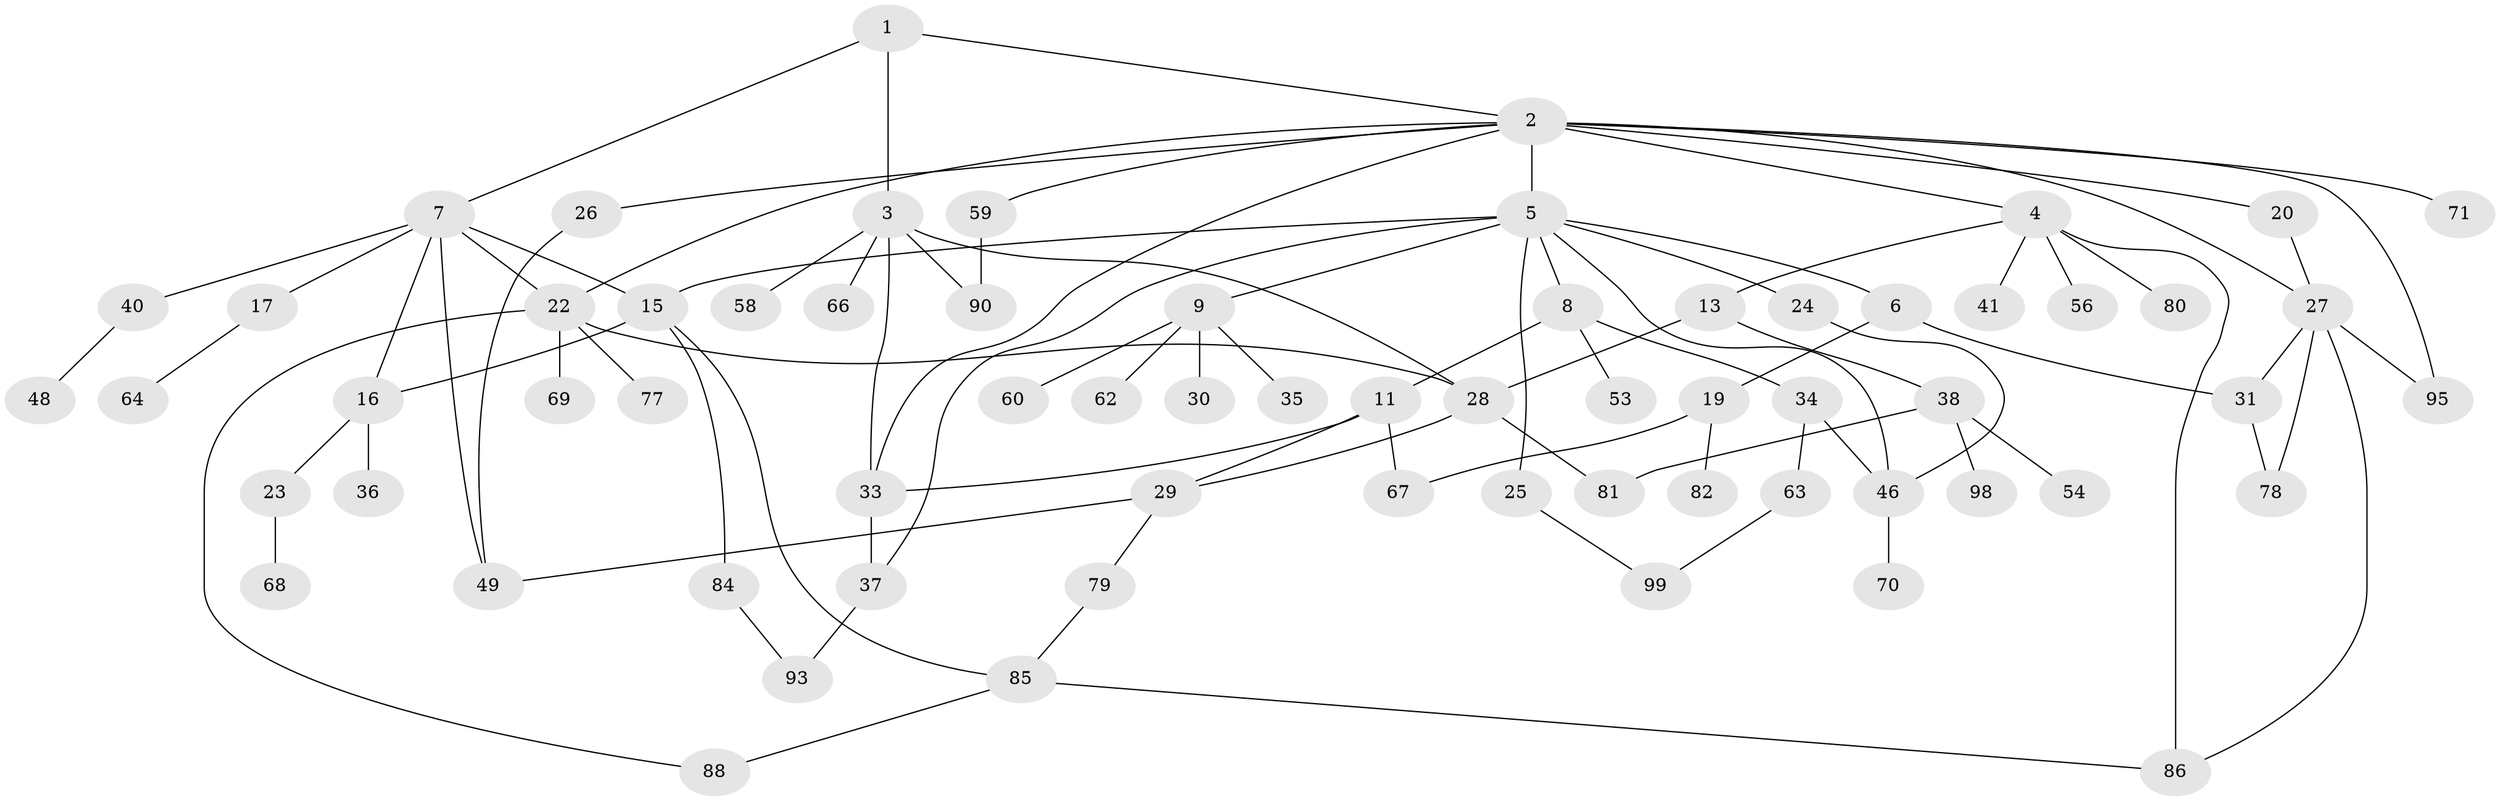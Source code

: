 // original degree distribution, {4: 0.12, 7: 0.01, 3: 0.18, 5: 0.07, 8: 0.01, 2: 0.27, 6: 0.02, 1: 0.32}
// Generated by graph-tools (version 1.1) at 2025/11/02/21/25 10:11:06]
// undirected, 67 vertices, 92 edges
graph export_dot {
graph [start="1"]
  node [color=gray90,style=filled];
  1 [super="+92"];
  2 [super="+14"];
  3 [super="+18"];
  4 [super="+50"];
  5 [super="+21"];
  6 [super="+100"];
  7 [super="+10"];
  8 [super="+76"];
  9 [super="+12"];
  11 [super="+97"];
  13;
  15 [super="+42"];
  16 [super="+45"];
  17 [super="+52"];
  19 [super="+55"];
  20;
  22 [super="+39"];
  23;
  24 [super="+65"];
  25 [super="+32"];
  26 [super="+94"];
  27 [super="+57"];
  28 [super="+61"];
  29 [super="+44"];
  30;
  31;
  33;
  34 [super="+51"];
  35 [super="+73"];
  36;
  37 [super="+91"];
  38 [super="+47"];
  40;
  41 [super="+43"];
  46 [super="+89"];
  48;
  49;
  53;
  54 [super="+74"];
  56;
  58;
  59;
  60;
  62;
  63;
  64;
  66;
  67;
  68 [super="+72"];
  69;
  70;
  71 [super="+75"];
  77;
  78 [super="+96"];
  79;
  80;
  81 [super="+83"];
  82;
  84;
  85 [super="+87"];
  86;
  88;
  90;
  93;
  95;
  98;
  99;
  1 -- 2;
  1 -- 3;
  1 -- 7;
  2 -- 4;
  2 -- 5;
  2 -- 22;
  2 -- 71;
  2 -- 95;
  2 -- 33;
  2 -- 20;
  2 -- 27;
  2 -- 26;
  2 -- 59;
  3 -- 33;
  3 -- 66;
  3 -- 90;
  3 -- 58;
  3 -- 28;
  4 -- 13;
  4 -- 41;
  4 -- 86;
  4 -- 56;
  4 -- 80;
  5 -- 6;
  5 -- 8;
  5 -- 9;
  5 -- 24;
  5 -- 15;
  5 -- 25;
  5 -- 37;
  5 -- 46;
  6 -- 19;
  6 -- 31;
  7 -- 15;
  7 -- 16;
  7 -- 17;
  7 -- 49;
  7 -- 40;
  7 -- 22;
  8 -- 11;
  8 -- 34;
  8 -- 53;
  9 -- 30;
  9 -- 35;
  9 -- 60;
  9 -- 62;
  11 -- 33;
  11 -- 67;
  11 -- 29;
  13 -- 38;
  13 -- 28;
  15 -- 84;
  15 -- 16;
  15 -- 85;
  16 -- 23;
  16 -- 36;
  17 -- 64;
  19 -- 67;
  19 -- 82;
  20 -- 27;
  22 -- 28;
  22 -- 88;
  22 -- 69;
  22 -- 77;
  23 -- 68;
  24 -- 46;
  25 -- 99;
  26 -- 49;
  27 -- 78;
  27 -- 86;
  27 -- 31;
  27 -- 95;
  28 -- 29;
  28 -- 81;
  29 -- 49;
  29 -- 79;
  31 -- 78;
  33 -- 37;
  34 -- 63;
  34 -- 46;
  37 -- 93;
  38 -- 54;
  38 -- 98;
  38 -- 81;
  40 -- 48;
  46 -- 70;
  59 -- 90;
  63 -- 99;
  79 -- 85;
  84 -- 93;
  85 -- 86;
  85 -- 88;
}
